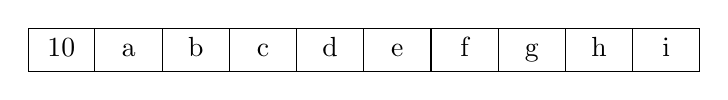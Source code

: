 \begin{tikzpicture}
\tikzstyle{bplus}=[
    rectangle split,
    rectangle split horizontal,
    rectangle split ignore empty parts,
    rectangle split part align=base,
    rectangle split parts=10,
    text width=4ex, align=center,
    draw]
\node[bplus] {$10$ \nodepart{two} a \nodepart{three} b \nodepart{four} c \nodepart{five} d \nodepart{six} e \nodepart{seven} f \nodepart{eight} g \nodepart{nine} h \nodepart{ten} i};
\end{tikzpicture}